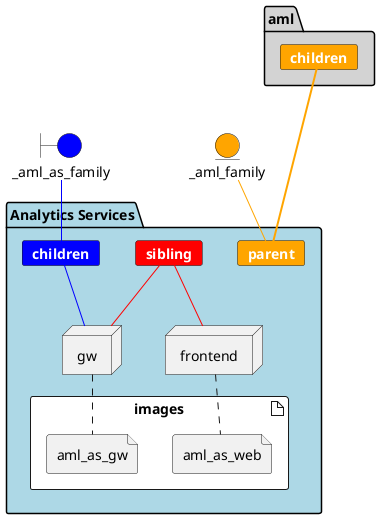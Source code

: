 @startuml


boundary _aml_as_family #blue


entity _aml_family #orange


package  "Analytics Services"  #lightblue {
    card children #blue [
        <b><color:white>children</color></b>
    ]
    
    _aml_as_family -[#blue]- children
    
    
    card sibling #red [
        <b><color:white>sibling</color></b>
    ]
    
    
    card parent #orange [
        <b><color:white>parent</color></b>
    ]
    
    
    _aml_family -[#orange]- parent
    
    artifact images #ffffff {
        
        file aml_as_web
        
        file aml_as_gw
        
    }

    node frontend
    frontend .. aml_as_web
    
        sibling -[#red]- frontend
    

    node gw
    gw .. aml_as_gw
    
        children -[#blue]- gw
    
        sibling -[#red]- gw
    




    
}




package aml #lightgray {
    card amlchildren #orange [
        <b><color:white>children</color></b>
    ]
    amlchildren ==[#orange]= parent
}


@enduml
